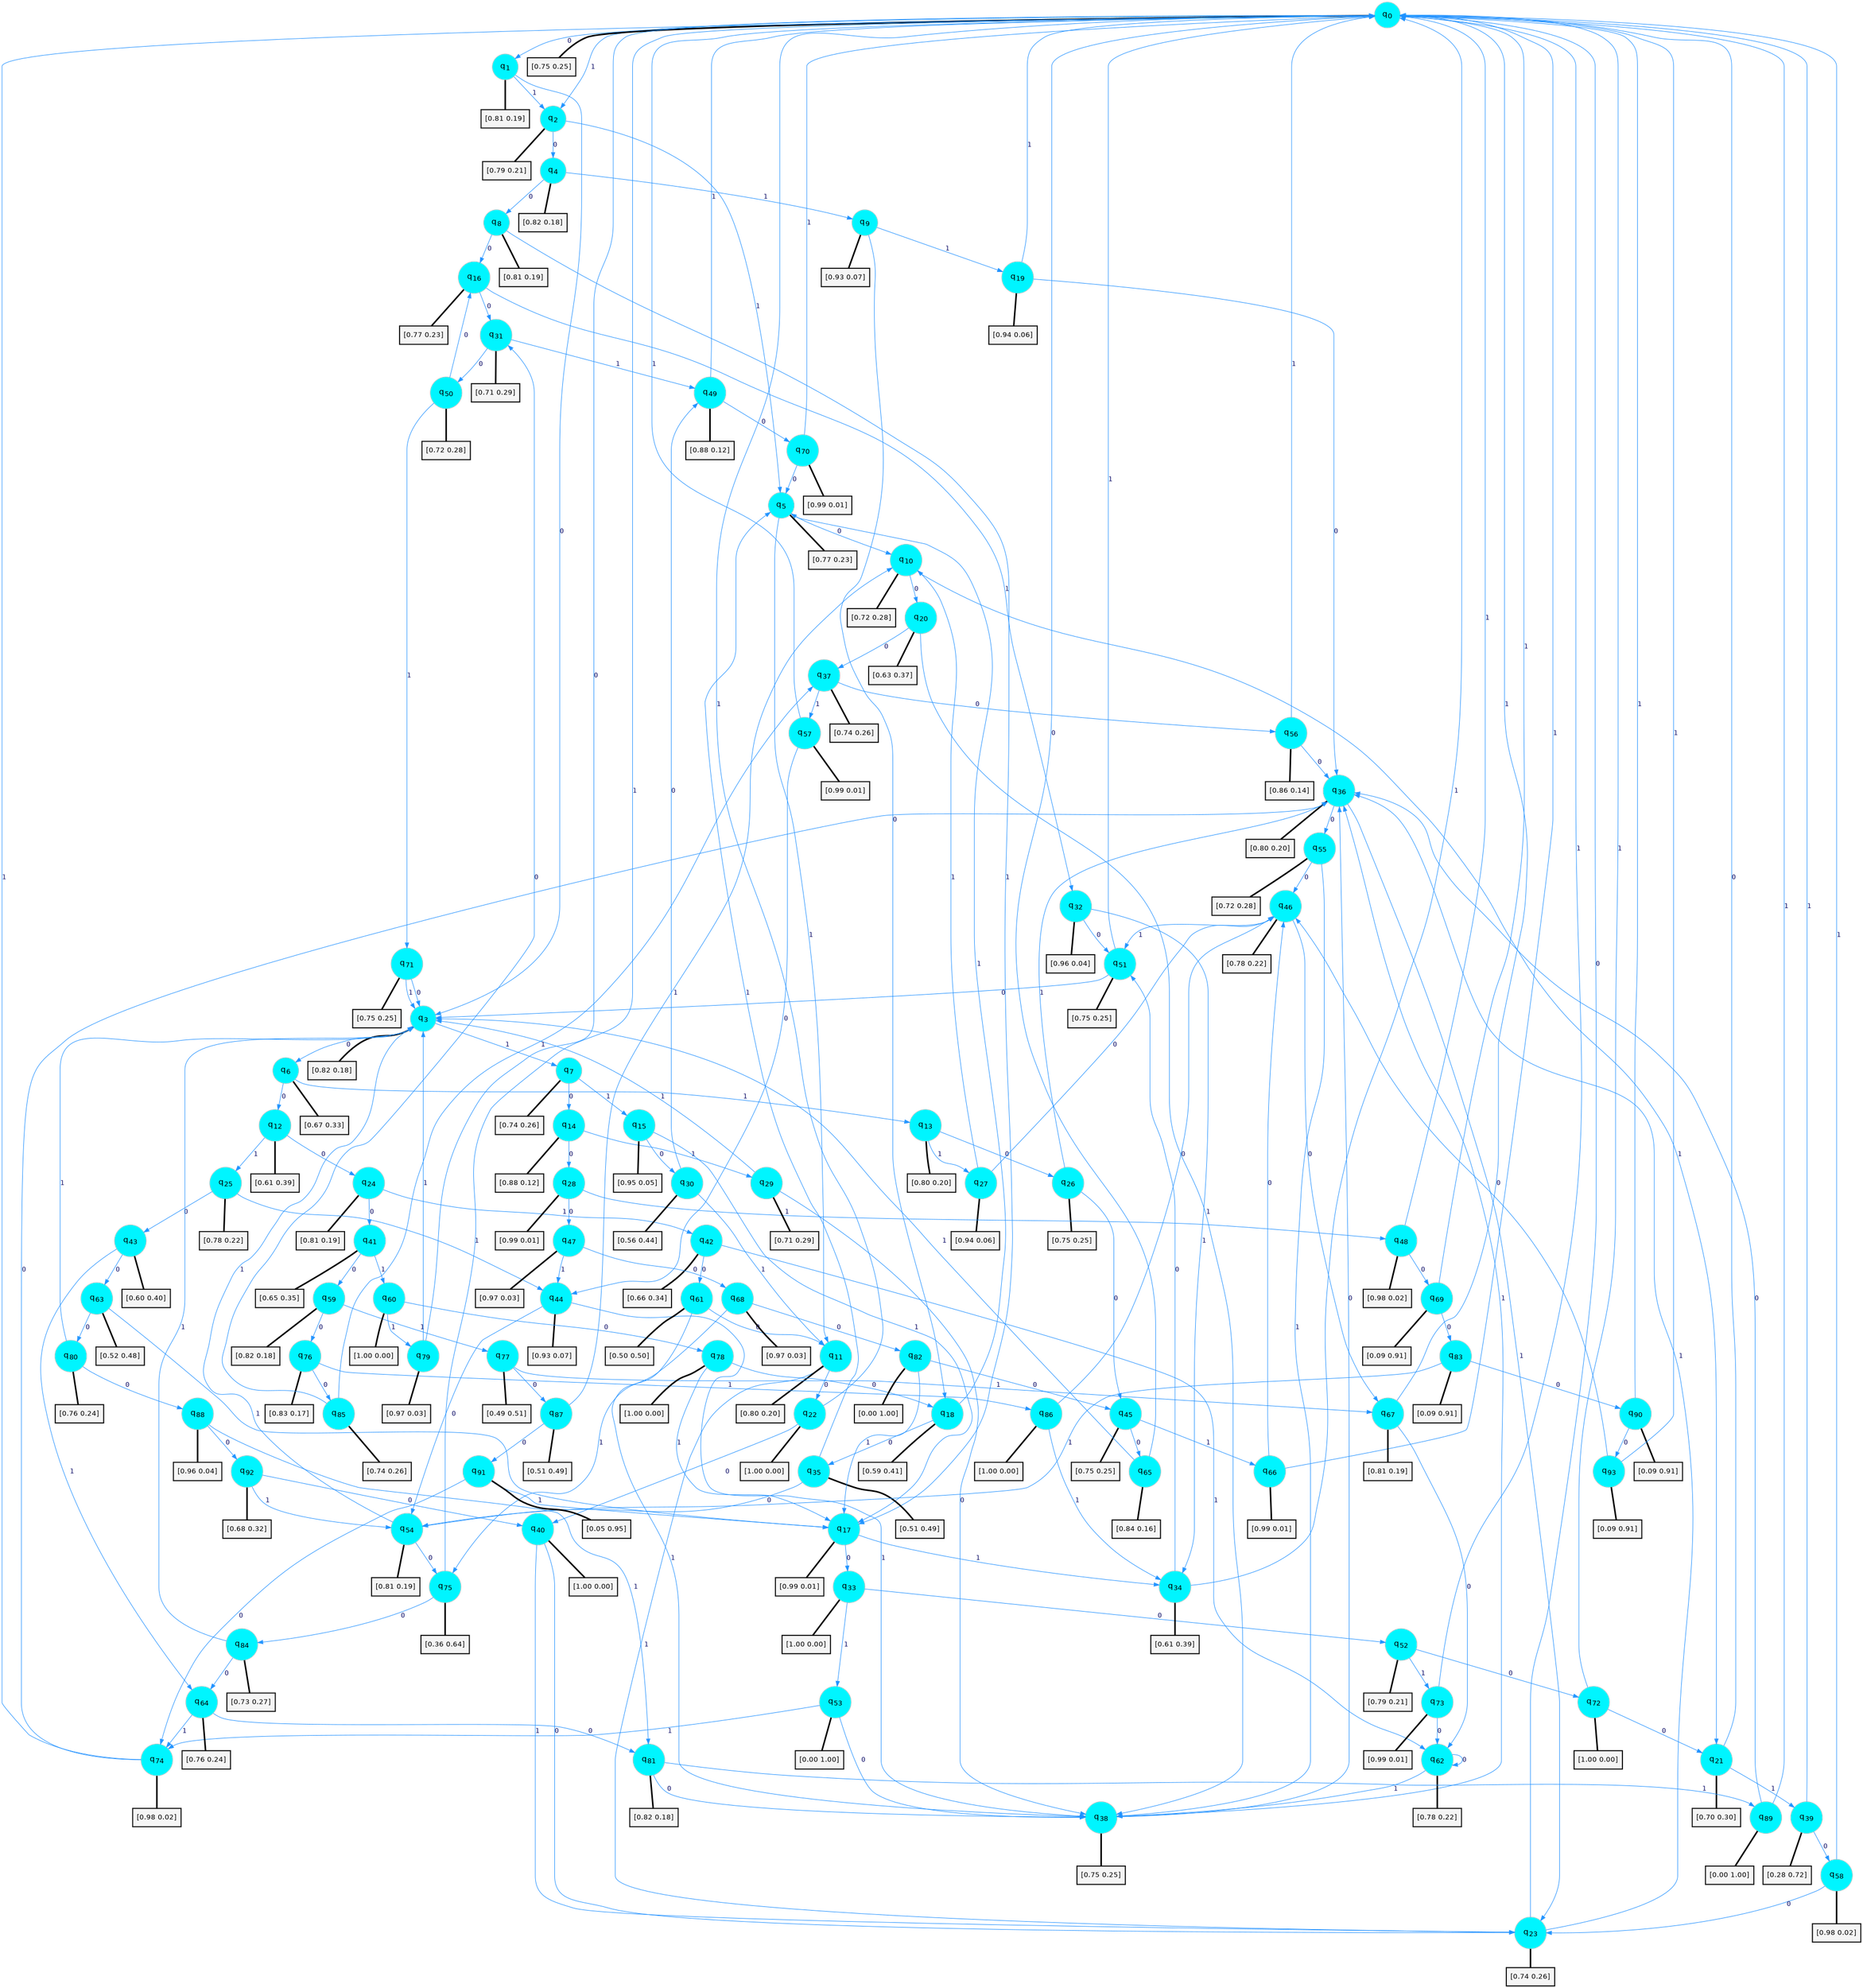 digraph G {
graph [
bgcolor=transparent, dpi=300, rankdir=TD, size="40,25"];
node [
color=gray, fillcolor=turquoise1, fontcolor=black, fontname=Helvetica, fontsize=16, fontweight=bold, shape=circle, style=filled];
edge [
arrowsize=1, color=dodgerblue1, fontcolor=midnightblue, fontname=courier, fontweight=bold, penwidth=1, style=solid, weight=20];
0[label=<q<SUB>0</SUB>>];
1[label=<q<SUB>1</SUB>>];
2[label=<q<SUB>2</SUB>>];
3[label=<q<SUB>3</SUB>>];
4[label=<q<SUB>4</SUB>>];
5[label=<q<SUB>5</SUB>>];
6[label=<q<SUB>6</SUB>>];
7[label=<q<SUB>7</SUB>>];
8[label=<q<SUB>8</SUB>>];
9[label=<q<SUB>9</SUB>>];
10[label=<q<SUB>10</SUB>>];
11[label=<q<SUB>11</SUB>>];
12[label=<q<SUB>12</SUB>>];
13[label=<q<SUB>13</SUB>>];
14[label=<q<SUB>14</SUB>>];
15[label=<q<SUB>15</SUB>>];
16[label=<q<SUB>16</SUB>>];
17[label=<q<SUB>17</SUB>>];
18[label=<q<SUB>18</SUB>>];
19[label=<q<SUB>19</SUB>>];
20[label=<q<SUB>20</SUB>>];
21[label=<q<SUB>21</SUB>>];
22[label=<q<SUB>22</SUB>>];
23[label=<q<SUB>23</SUB>>];
24[label=<q<SUB>24</SUB>>];
25[label=<q<SUB>25</SUB>>];
26[label=<q<SUB>26</SUB>>];
27[label=<q<SUB>27</SUB>>];
28[label=<q<SUB>28</SUB>>];
29[label=<q<SUB>29</SUB>>];
30[label=<q<SUB>30</SUB>>];
31[label=<q<SUB>31</SUB>>];
32[label=<q<SUB>32</SUB>>];
33[label=<q<SUB>33</SUB>>];
34[label=<q<SUB>34</SUB>>];
35[label=<q<SUB>35</SUB>>];
36[label=<q<SUB>36</SUB>>];
37[label=<q<SUB>37</SUB>>];
38[label=<q<SUB>38</SUB>>];
39[label=<q<SUB>39</SUB>>];
40[label=<q<SUB>40</SUB>>];
41[label=<q<SUB>41</SUB>>];
42[label=<q<SUB>42</SUB>>];
43[label=<q<SUB>43</SUB>>];
44[label=<q<SUB>44</SUB>>];
45[label=<q<SUB>45</SUB>>];
46[label=<q<SUB>46</SUB>>];
47[label=<q<SUB>47</SUB>>];
48[label=<q<SUB>48</SUB>>];
49[label=<q<SUB>49</SUB>>];
50[label=<q<SUB>50</SUB>>];
51[label=<q<SUB>51</SUB>>];
52[label=<q<SUB>52</SUB>>];
53[label=<q<SUB>53</SUB>>];
54[label=<q<SUB>54</SUB>>];
55[label=<q<SUB>55</SUB>>];
56[label=<q<SUB>56</SUB>>];
57[label=<q<SUB>57</SUB>>];
58[label=<q<SUB>58</SUB>>];
59[label=<q<SUB>59</SUB>>];
60[label=<q<SUB>60</SUB>>];
61[label=<q<SUB>61</SUB>>];
62[label=<q<SUB>62</SUB>>];
63[label=<q<SUB>63</SUB>>];
64[label=<q<SUB>64</SUB>>];
65[label=<q<SUB>65</SUB>>];
66[label=<q<SUB>66</SUB>>];
67[label=<q<SUB>67</SUB>>];
68[label=<q<SUB>68</SUB>>];
69[label=<q<SUB>69</SUB>>];
70[label=<q<SUB>70</SUB>>];
71[label=<q<SUB>71</SUB>>];
72[label=<q<SUB>72</SUB>>];
73[label=<q<SUB>73</SUB>>];
74[label=<q<SUB>74</SUB>>];
75[label=<q<SUB>75</SUB>>];
76[label=<q<SUB>76</SUB>>];
77[label=<q<SUB>77</SUB>>];
78[label=<q<SUB>78</SUB>>];
79[label=<q<SUB>79</SUB>>];
80[label=<q<SUB>80</SUB>>];
81[label=<q<SUB>81</SUB>>];
82[label=<q<SUB>82</SUB>>];
83[label=<q<SUB>83</SUB>>];
84[label=<q<SUB>84</SUB>>];
85[label=<q<SUB>85</SUB>>];
86[label=<q<SUB>86</SUB>>];
87[label=<q<SUB>87</SUB>>];
88[label=<q<SUB>88</SUB>>];
89[label=<q<SUB>89</SUB>>];
90[label=<q<SUB>90</SUB>>];
91[label=<q<SUB>91</SUB>>];
92[label=<q<SUB>92</SUB>>];
93[label=<q<SUB>93</SUB>>];
94[label="[0.75 0.25]", shape=box,fontcolor=black, fontname=Helvetica, fontsize=14, penwidth=2, fillcolor=whitesmoke,color=black];
95[label="[0.81 0.19]", shape=box,fontcolor=black, fontname=Helvetica, fontsize=14, penwidth=2, fillcolor=whitesmoke,color=black];
96[label="[0.79 0.21]", shape=box,fontcolor=black, fontname=Helvetica, fontsize=14, penwidth=2, fillcolor=whitesmoke,color=black];
97[label="[0.82 0.18]", shape=box,fontcolor=black, fontname=Helvetica, fontsize=14, penwidth=2, fillcolor=whitesmoke,color=black];
98[label="[0.82 0.18]", shape=box,fontcolor=black, fontname=Helvetica, fontsize=14, penwidth=2, fillcolor=whitesmoke,color=black];
99[label="[0.77 0.23]", shape=box,fontcolor=black, fontname=Helvetica, fontsize=14, penwidth=2, fillcolor=whitesmoke,color=black];
100[label="[0.67 0.33]", shape=box,fontcolor=black, fontname=Helvetica, fontsize=14, penwidth=2, fillcolor=whitesmoke,color=black];
101[label="[0.74 0.26]", shape=box,fontcolor=black, fontname=Helvetica, fontsize=14, penwidth=2, fillcolor=whitesmoke,color=black];
102[label="[0.81 0.19]", shape=box,fontcolor=black, fontname=Helvetica, fontsize=14, penwidth=2, fillcolor=whitesmoke,color=black];
103[label="[0.93 0.07]", shape=box,fontcolor=black, fontname=Helvetica, fontsize=14, penwidth=2, fillcolor=whitesmoke,color=black];
104[label="[0.72 0.28]", shape=box,fontcolor=black, fontname=Helvetica, fontsize=14, penwidth=2, fillcolor=whitesmoke,color=black];
105[label="[0.80 0.20]", shape=box,fontcolor=black, fontname=Helvetica, fontsize=14, penwidth=2, fillcolor=whitesmoke,color=black];
106[label="[0.61 0.39]", shape=box,fontcolor=black, fontname=Helvetica, fontsize=14, penwidth=2, fillcolor=whitesmoke,color=black];
107[label="[0.80 0.20]", shape=box,fontcolor=black, fontname=Helvetica, fontsize=14, penwidth=2, fillcolor=whitesmoke,color=black];
108[label="[0.88 0.12]", shape=box,fontcolor=black, fontname=Helvetica, fontsize=14, penwidth=2, fillcolor=whitesmoke,color=black];
109[label="[0.95 0.05]", shape=box,fontcolor=black, fontname=Helvetica, fontsize=14, penwidth=2, fillcolor=whitesmoke,color=black];
110[label="[0.77 0.23]", shape=box,fontcolor=black, fontname=Helvetica, fontsize=14, penwidth=2, fillcolor=whitesmoke,color=black];
111[label="[0.99 0.01]", shape=box,fontcolor=black, fontname=Helvetica, fontsize=14, penwidth=2, fillcolor=whitesmoke,color=black];
112[label="[0.59 0.41]", shape=box,fontcolor=black, fontname=Helvetica, fontsize=14, penwidth=2, fillcolor=whitesmoke,color=black];
113[label="[0.94 0.06]", shape=box,fontcolor=black, fontname=Helvetica, fontsize=14, penwidth=2, fillcolor=whitesmoke,color=black];
114[label="[0.63 0.37]", shape=box,fontcolor=black, fontname=Helvetica, fontsize=14, penwidth=2, fillcolor=whitesmoke,color=black];
115[label="[0.70 0.30]", shape=box,fontcolor=black, fontname=Helvetica, fontsize=14, penwidth=2, fillcolor=whitesmoke,color=black];
116[label="[1.00 0.00]", shape=box,fontcolor=black, fontname=Helvetica, fontsize=14, penwidth=2, fillcolor=whitesmoke,color=black];
117[label="[0.74 0.26]", shape=box,fontcolor=black, fontname=Helvetica, fontsize=14, penwidth=2, fillcolor=whitesmoke,color=black];
118[label="[0.81 0.19]", shape=box,fontcolor=black, fontname=Helvetica, fontsize=14, penwidth=2, fillcolor=whitesmoke,color=black];
119[label="[0.78 0.22]", shape=box,fontcolor=black, fontname=Helvetica, fontsize=14, penwidth=2, fillcolor=whitesmoke,color=black];
120[label="[0.75 0.25]", shape=box,fontcolor=black, fontname=Helvetica, fontsize=14, penwidth=2, fillcolor=whitesmoke,color=black];
121[label="[0.94 0.06]", shape=box,fontcolor=black, fontname=Helvetica, fontsize=14, penwidth=2, fillcolor=whitesmoke,color=black];
122[label="[0.99 0.01]", shape=box,fontcolor=black, fontname=Helvetica, fontsize=14, penwidth=2, fillcolor=whitesmoke,color=black];
123[label="[0.71 0.29]", shape=box,fontcolor=black, fontname=Helvetica, fontsize=14, penwidth=2, fillcolor=whitesmoke,color=black];
124[label="[0.56 0.44]", shape=box,fontcolor=black, fontname=Helvetica, fontsize=14, penwidth=2, fillcolor=whitesmoke,color=black];
125[label="[0.71 0.29]", shape=box,fontcolor=black, fontname=Helvetica, fontsize=14, penwidth=2, fillcolor=whitesmoke,color=black];
126[label="[0.96 0.04]", shape=box,fontcolor=black, fontname=Helvetica, fontsize=14, penwidth=2, fillcolor=whitesmoke,color=black];
127[label="[1.00 0.00]", shape=box,fontcolor=black, fontname=Helvetica, fontsize=14, penwidth=2, fillcolor=whitesmoke,color=black];
128[label="[0.61 0.39]", shape=box,fontcolor=black, fontname=Helvetica, fontsize=14, penwidth=2, fillcolor=whitesmoke,color=black];
129[label="[0.51 0.49]", shape=box,fontcolor=black, fontname=Helvetica, fontsize=14, penwidth=2, fillcolor=whitesmoke,color=black];
130[label="[0.80 0.20]", shape=box,fontcolor=black, fontname=Helvetica, fontsize=14, penwidth=2, fillcolor=whitesmoke,color=black];
131[label="[0.74 0.26]", shape=box,fontcolor=black, fontname=Helvetica, fontsize=14, penwidth=2, fillcolor=whitesmoke,color=black];
132[label="[0.75 0.25]", shape=box,fontcolor=black, fontname=Helvetica, fontsize=14, penwidth=2, fillcolor=whitesmoke,color=black];
133[label="[0.28 0.72]", shape=box,fontcolor=black, fontname=Helvetica, fontsize=14, penwidth=2, fillcolor=whitesmoke,color=black];
134[label="[1.00 0.00]", shape=box,fontcolor=black, fontname=Helvetica, fontsize=14, penwidth=2, fillcolor=whitesmoke,color=black];
135[label="[0.65 0.35]", shape=box,fontcolor=black, fontname=Helvetica, fontsize=14, penwidth=2, fillcolor=whitesmoke,color=black];
136[label="[0.66 0.34]", shape=box,fontcolor=black, fontname=Helvetica, fontsize=14, penwidth=2, fillcolor=whitesmoke,color=black];
137[label="[0.60 0.40]", shape=box,fontcolor=black, fontname=Helvetica, fontsize=14, penwidth=2, fillcolor=whitesmoke,color=black];
138[label="[0.93 0.07]", shape=box,fontcolor=black, fontname=Helvetica, fontsize=14, penwidth=2, fillcolor=whitesmoke,color=black];
139[label="[0.75 0.25]", shape=box,fontcolor=black, fontname=Helvetica, fontsize=14, penwidth=2, fillcolor=whitesmoke,color=black];
140[label="[0.78 0.22]", shape=box,fontcolor=black, fontname=Helvetica, fontsize=14, penwidth=2, fillcolor=whitesmoke,color=black];
141[label="[0.97 0.03]", shape=box,fontcolor=black, fontname=Helvetica, fontsize=14, penwidth=2, fillcolor=whitesmoke,color=black];
142[label="[0.98 0.02]", shape=box,fontcolor=black, fontname=Helvetica, fontsize=14, penwidth=2, fillcolor=whitesmoke,color=black];
143[label="[0.88 0.12]", shape=box,fontcolor=black, fontname=Helvetica, fontsize=14, penwidth=2, fillcolor=whitesmoke,color=black];
144[label="[0.72 0.28]", shape=box,fontcolor=black, fontname=Helvetica, fontsize=14, penwidth=2, fillcolor=whitesmoke,color=black];
145[label="[0.75 0.25]", shape=box,fontcolor=black, fontname=Helvetica, fontsize=14, penwidth=2, fillcolor=whitesmoke,color=black];
146[label="[0.79 0.21]", shape=box,fontcolor=black, fontname=Helvetica, fontsize=14, penwidth=2, fillcolor=whitesmoke,color=black];
147[label="[0.00 1.00]", shape=box,fontcolor=black, fontname=Helvetica, fontsize=14, penwidth=2, fillcolor=whitesmoke,color=black];
148[label="[0.81 0.19]", shape=box,fontcolor=black, fontname=Helvetica, fontsize=14, penwidth=2, fillcolor=whitesmoke,color=black];
149[label="[0.72 0.28]", shape=box,fontcolor=black, fontname=Helvetica, fontsize=14, penwidth=2, fillcolor=whitesmoke,color=black];
150[label="[0.86 0.14]", shape=box,fontcolor=black, fontname=Helvetica, fontsize=14, penwidth=2, fillcolor=whitesmoke,color=black];
151[label="[0.99 0.01]", shape=box,fontcolor=black, fontname=Helvetica, fontsize=14, penwidth=2, fillcolor=whitesmoke,color=black];
152[label="[0.98 0.02]", shape=box,fontcolor=black, fontname=Helvetica, fontsize=14, penwidth=2, fillcolor=whitesmoke,color=black];
153[label="[0.82 0.18]", shape=box,fontcolor=black, fontname=Helvetica, fontsize=14, penwidth=2, fillcolor=whitesmoke,color=black];
154[label="[1.00 0.00]", shape=box,fontcolor=black, fontname=Helvetica, fontsize=14, penwidth=2, fillcolor=whitesmoke,color=black];
155[label="[0.50 0.50]", shape=box,fontcolor=black, fontname=Helvetica, fontsize=14, penwidth=2, fillcolor=whitesmoke,color=black];
156[label="[0.78 0.22]", shape=box,fontcolor=black, fontname=Helvetica, fontsize=14, penwidth=2, fillcolor=whitesmoke,color=black];
157[label="[0.52 0.48]", shape=box,fontcolor=black, fontname=Helvetica, fontsize=14, penwidth=2, fillcolor=whitesmoke,color=black];
158[label="[0.76 0.24]", shape=box,fontcolor=black, fontname=Helvetica, fontsize=14, penwidth=2, fillcolor=whitesmoke,color=black];
159[label="[0.84 0.16]", shape=box,fontcolor=black, fontname=Helvetica, fontsize=14, penwidth=2, fillcolor=whitesmoke,color=black];
160[label="[0.99 0.01]", shape=box,fontcolor=black, fontname=Helvetica, fontsize=14, penwidth=2, fillcolor=whitesmoke,color=black];
161[label="[0.81 0.19]", shape=box,fontcolor=black, fontname=Helvetica, fontsize=14, penwidth=2, fillcolor=whitesmoke,color=black];
162[label="[0.97 0.03]", shape=box,fontcolor=black, fontname=Helvetica, fontsize=14, penwidth=2, fillcolor=whitesmoke,color=black];
163[label="[0.09 0.91]", shape=box,fontcolor=black, fontname=Helvetica, fontsize=14, penwidth=2, fillcolor=whitesmoke,color=black];
164[label="[0.99 0.01]", shape=box,fontcolor=black, fontname=Helvetica, fontsize=14, penwidth=2, fillcolor=whitesmoke,color=black];
165[label="[0.75 0.25]", shape=box,fontcolor=black, fontname=Helvetica, fontsize=14, penwidth=2, fillcolor=whitesmoke,color=black];
166[label="[1.00 0.00]", shape=box,fontcolor=black, fontname=Helvetica, fontsize=14, penwidth=2, fillcolor=whitesmoke,color=black];
167[label="[0.99 0.01]", shape=box,fontcolor=black, fontname=Helvetica, fontsize=14, penwidth=2, fillcolor=whitesmoke,color=black];
168[label="[0.98 0.02]", shape=box,fontcolor=black, fontname=Helvetica, fontsize=14, penwidth=2, fillcolor=whitesmoke,color=black];
169[label="[0.36 0.64]", shape=box,fontcolor=black, fontname=Helvetica, fontsize=14, penwidth=2, fillcolor=whitesmoke,color=black];
170[label="[0.83 0.17]", shape=box,fontcolor=black, fontname=Helvetica, fontsize=14, penwidth=2, fillcolor=whitesmoke,color=black];
171[label="[0.49 0.51]", shape=box,fontcolor=black, fontname=Helvetica, fontsize=14, penwidth=2, fillcolor=whitesmoke,color=black];
172[label="[1.00 0.00]", shape=box,fontcolor=black, fontname=Helvetica, fontsize=14, penwidth=2, fillcolor=whitesmoke,color=black];
173[label="[0.97 0.03]", shape=box,fontcolor=black, fontname=Helvetica, fontsize=14, penwidth=2, fillcolor=whitesmoke,color=black];
174[label="[0.76 0.24]", shape=box,fontcolor=black, fontname=Helvetica, fontsize=14, penwidth=2, fillcolor=whitesmoke,color=black];
175[label="[0.82 0.18]", shape=box,fontcolor=black, fontname=Helvetica, fontsize=14, penwidth=2, fillcolor=whitesmoke,color=black];
176[label="[0.00 1.00]", shape=box,fontcolor=black, fontname=Helvetica, fontsize=14, penwidth=2, fillcolor=whitesmoke,color=black];
177[label="[0.09 0.91]", shape=box,fontcolor=black, fontname=Helvetica, fontsize=14, penwidth=2, fillcolor=whitesmoke,color=black];
178[label="[0.73 0.27]", shape=box,fontcolor=black, fontname=Helvetica, fontsize=14, penwidth=2, fillcolor=whitesmoke,color=black];
179[label="[0.74 0.26]", shape=box,fontcolor=black, fontname=Helvetica, fontsize=14, penwidth=2, fillcolor=whitesmoke,color=black];
180[label="[1.00 0.00]", shape=box,fontcolor=black, fontname=Helvetica, fontsize=14, penwidth=2, fillcolor=whitesmoke,color=black];
181[label="[0.51 0.49]", shape=box,fontcolor=black, fontname=Helvetica, fontsize=14, penwidth=2, fillcolor=whitesmoke,color=black];
182[label="[0.96 0.04]", shape=box,fontcolor=black, fontname=Helvetica, fontsize=14, penwidth=2, fillcolor=whitesmoke,color=black];
183[label="[0.00 1.00]", shape=box,fontcolor=black, fontname=Helvetica, fontsize=14, penwidth=2, fillcolor=whitesmoke,color=black];
184[label="[0.09 0.91]", shape=box,fontcolor=black, fontname=Helvetica, fontsize=14, penwidth=2, fillcolor=whitesmoke,color=black];
185[label="[0.05 0.95]", shape=box,fontcolor=black, fontname=Helvetica, fontsize=14, penwidth=2, fillcolor=whitesmoke,color=black];
186[label="[0.68 0.32]", shape=box,fontcolor=black, fontname=Helvetica, fontsize=14, penwidth=2, fillcolor=whitesmoke,color=black];
187[label="[0.09 0.91]", shape=box,fontcolor=black, fontname=Helvetica, fontsize=14, penwidth=2, fillcolor=whitesmoke,color=black];
0->1 [label=0];
0->2 [label=1];
0->94 [arrowhead=none, penwidth=3,color=black];
1->3 [label=0];
1->2 [label=1];
1->95 [arrowhead=none, penwidth=3,color=black];
2->4 [label=0];
2->5 [label=1];
2->96 [arrowhead=none, penwidth=3,color=black];
3->6 [label=0];
3->7 [label=1];
3->97 [arrowhead=none, penwidth=3,color=black];
4->8 [label=0];
4->9 [label=1];
4->98 [arrowhead=none, penwidth=3,color=black];
5->10 [label=0];
5->11 [label=1];
5->99 [arrowhead=none, penwidth=3,color=black];
6->12 [label=0];
6->13 [label=1];
6->100 [arrowhead=none, penwidth=3,color=black];
7->14 [label=0];
7->15 [label=1];
7->101 [arrowhead=none, penwidth=3,color=black];
8->16 [label=0];
8->17 [label=1];
8->102 [arrowhead=none, penwidth=3,color=black];
9->18 [label=0];
9->19 [label=1];
9->103 [arrowhead=none, penwidth=3,color=black];
10->20 [label=0];
10->21 [label=1];
10->104 [arrowhead=none, penwidth=3,color=black];
11->22 [label=0];
11->23 [label=1];
11->105 [arrowhead=none, penwidth=3,color=black];
12->24 [label=0];
12->25 [label=1];
12->106 [arrowhead=none, penwidth=3,color=black];
13->26 [label=0];
13->27 [label=1];
13->107 [arrowhead=none, penwidth=3,color=black];
14->28 [label=0];
14->29 [label=1];
14->108 [arrowhead=none, penwidth=3,color=black];
15->30 [label=0];
15->17 [label=1];
15->109 [arrowhead=none, penwidth=3,color=black];
16->31 [label=0];
16->32 [label=1];
16->110 [arrowhead=none, penwidth=3,color=black];
17->33 [label=0];
17->34 [label=1];
17->111 [arrowhead=none, penwidth=3,color=black];
18->35 [label=0];
18->5 [label=1];
18->112 [arrowhead=none, penwidth=3,color=black];
19->36 [label=0];
19->0 [label=1];
19->113 [arrowhead=none, penwidth=3,color=black];
20->37 [label=0];
20->38 [label=1];
20->114 [arrowhead=none, penwidth=3,color=black];
21->0 [label=0];
21->39 [label=1];
21->115 [arrowhead=none, penwidth=3,color=black];
22->40 [label=0];
22->0 [label=1];
22->116 [arrowhead=none, penwidth=3,color=black];
23->0 [label=0];
23->36 [label=1];
23->117 [arrowhead=none, penwidth=3,color=black];
24->41 [label=0];
24->42 [label=1];
24->118 [arrowhead=none, penwidth=3,color=black];
25->43 [label=0];
25->44 [label=1];
25->119 [arrowhead=none, penwidth=3,color=black];
26->45 [label=0];
26->36 [label=1];
26->120 [arrowhead=none, penwidth=3,color=black];
27->46 [label=0];
27->10 [label=1];
27->121 [arrowhead=none, penwidth=3,color=black];
28->47 [label=0];
28->48 [label=1];
28->122 [arrowhead=none, penwidth=3,color=black];
29->38 [label=0];
29->3 [label=1];
29->123 [arrowhead=none, penwidth=3,color=black];
30->49 [label=0];
30->11 [label=1];
30->124 [arrowhead=none, penwidth=3,color=black];
31->50 [label=0];
31->49 [label=1];
31->125 [arrowhead=none, penwidth=3,color=black];
32->51 [label=0];
32->34 [label=1];
32->126 [arrowhead=none, penwidth=3,color=black];
33->52 [label=0];
33->53 [label=1];
33->127 [arrowhead=none, penwidth=3,color=black];
34->51 [label=0];
34->0 [label=1];
34->128 [arrowhead=none, penwidth=3,color=black];
35->54 [label=0];
35->5 [label=1];
35->129 [arrowhead=none, penwidth=3,color=black];
36->55 [label=0];
36->23 [label=1];
36->130 [arrowhead=none, penwidth=3,color=black];
37->56 [label=0];
37->57 [label=1];
37->131 [arrowhead=none, penwidth=3,color=black];
38->36 [label=0];
38->36 [label=1];
38->132 [arrowhead=none, penwidth=3,color=black];
39->58 [label=0];
39->0 [label=1];
39->133 [arrowhead=none, penwidth=3,color=black];
40->23 [label=0];
40->23 [label=1];
40->134 [arrowhead=none, penwidth=3,color=black];
41->59 [label=0];
41->60 [label=1];
41->135 [arrowhead=none, penwidth=3,color=black];
42->61 [label=0];
42->62 [label=1];
42->136 [arrowhead=none, penwidth=3,color=black];
43->63 [label=0];
43->64 [label=1];
43->137 [arrowhead=none, penwidth=3,color=black];
44->54 [label=0];
44->38 [label=1];
44->138 [arrowhead=none, penwidth=3,color=black];
45->65 [label=0];
45->66 [label=1];
45->139 [arrowhead=none, penwidth=3,color=black];
46->67 [label=0];
46->51 [label=1];
46->140 [arrowhead=none, penwidth=3,color=black];
47->68 [label=0];
47->44 [label=1];
47->141 [arrowhead=none, penwidth=3,color=black];
48->69 [label=0];
48->0 [label=1];
48->142 [arrowhead=none, penwidth=3,color=black];
49->70 [label=0];
49->0 [label=1];
49->143 [arrowhead=none, penwidth=3,color=black];
50->16 [label=0];
50->71 [label=1];
50->144 [arrowhead=none, penwidth=3,color=black];
51->3 [label=0];
51->0 [label=1];
51->145 [arrowhead=none, penwidth=3,color=black];
52->72 [label=0];
52->73 [label=1];
52->146 [arrowhead=none, penwidth=3,color=black];
53->38 [label=0];
53->74 [label=1];
53->147 [arrowhead=none, penwidth=3,color=black];
54->75 [label=0];
54->3 [label=1];
54->148 [arrowhead=none, penwidth=3,color=black];
55->46 [label=0];
55->38 [label=1];
55->149 [arrowhead=none, penwidth=3,color=black];
56->36 [label=0];
56->0 [label=1];
56->150 [arrowhead=none, penwidth=3,color=black];
57->44 [label=0];
57->0 [label=1];
57->151 [arrowhead=none, penwidth=3,color=black];
58->23 [label=0];
58->0 [label=1];
58->152 [arrowhead=none, penwidth=3,color=black];
59->76 [label=0];
59->77 [label=1];
59->153 [arrowhead=none, penwidth=3,color=black];
60->78 [label=0];
60->79 [label=1];
60->154 [arrowhead=none, penwidth=3,color=black];
61->11 [label=0];
61->38 [label=1];
61->155 [arrowhead=none, penwidth=3,color=black];
62->62 [label=0];
62->38 [label=1];
62->156 [arrowhead=none, penwidth=3,color=black];
63->80 [label=0];
63->17 [label=1];
63->157 [arrowhead=none, penwidth=3,color=black];
64->81 [label=0];
64->74 [label=1];
64->158 [arrowhead=none, penwidth=3,color=black];
65->0 [label=0];
65->3 [label=1];
65->159 [arrowhead=none, penwidth=3,color=black];
66->46 [label=0];
66->0 [label=1];
66->160 [arrowhead=none, penwidth=3,color=black];
67->62 [label=0];
67->0 [label=1];
67->161 [arrowhead=none, penwidth=3,color=black];
68->82 [label=0];
68->75 [label=1];
68->162 [arrowhead=none, penwidth=3,color=black];
69->83 [label=0];
69->0 [label=1];
69->163 [arrowhead=none, penwidth=3,color=black];
70->5 [label=0];
70->0 [label=1];
70->164 [arrowhead=none, penwidth=3,color=black];
71->3 [label=0];
71->3 [label=1];
71->165 [arrowhead=none, penwidth=3,color=black];
72->21 [label=0];
72->0 [label=1];
72->166 [arrowhead=none, penwidth=3,color=black];
73->62 [label=0];
73->0 [label=1];
73->167 [arrowhead=none, penwidth=3,color=black];
74->36 [label=0];
74->0 [label=1];
74->168 [arrowhead=none, penwidth=3,color=black];
75->84 [label=0];
75->0 [label=1];
75->169 [arrowhead=none, penwidth=3,color=black];
76->85 [label=0];
76->86 [label=1];
76->170 [arrowhead=none, penwidth=3,color=black];
77->87 [label=0];
77->67 [label=1];
77->171 [arrowhead=none, penwidth=3,color=black];
78->18 [label=0];
78->17 [label=1];
78->172 [arrowhead=none, penwidth=3,color=black];
79->0 [label=0];
79->3 [label=1];
79->173 [arrowhead=none, penwidth=3,color=black];
80->88 [label=0];
80->3 [label=1];
80->174 [arrowhead=none, penwidth=3,color=black];
81->38 [label=0];
81->89 [label=1];
81->175 [arrowhead=none, penwidth=3,color=black];
82->45 [label=0];
82->17 [label=1];
82->176 [arrowhead=none, penwidth=3,color=black];
83->90 [label=0];
83->54 [label=1];
83->177 [arrowhead=none, penwidth=3,color=black];
84->64 [label=0];
84->3 [label=1];
84->178 [arrowhead=none, penwidth=3,color=black];
85->31 [label=0];
85->37 [label=1];
85->179 [arrowhead=none, penwidth=3,color=black];
86->46 [label=0];
86->34 [label=1];
86->180 [arrowhead=none, penwidth=3,color=black];
87->91 [label=0];
87->10 [label=1];
87->181 [arrowhead=none, penwidth=3,color=black];
88->92 [label=0];
88->81 [label=1];
88->182 [arrowhead=none, penwidth=3,color=black];
89->36 [label=0];
89->0 [label=1];
89->183 [arrowhead=none, penwidth=3,color=black];
90->93 [label=0];
90->0 [label=1];
90->184 [arrowhead=none, penwidth=3,color=black];
91->74 [label=0];
91->17 [label=1];
91->185 [arrowhead=none, penwidth=3,color=black];
92->40 [label=0];
92->54 [label=1];
92->186 [arrowhead=none, penwidth=3,color=black];
93->46 [label=0];
93->0 [label=1];
93->187 [arrowhead=none, penwidth=3,color=black];
}
